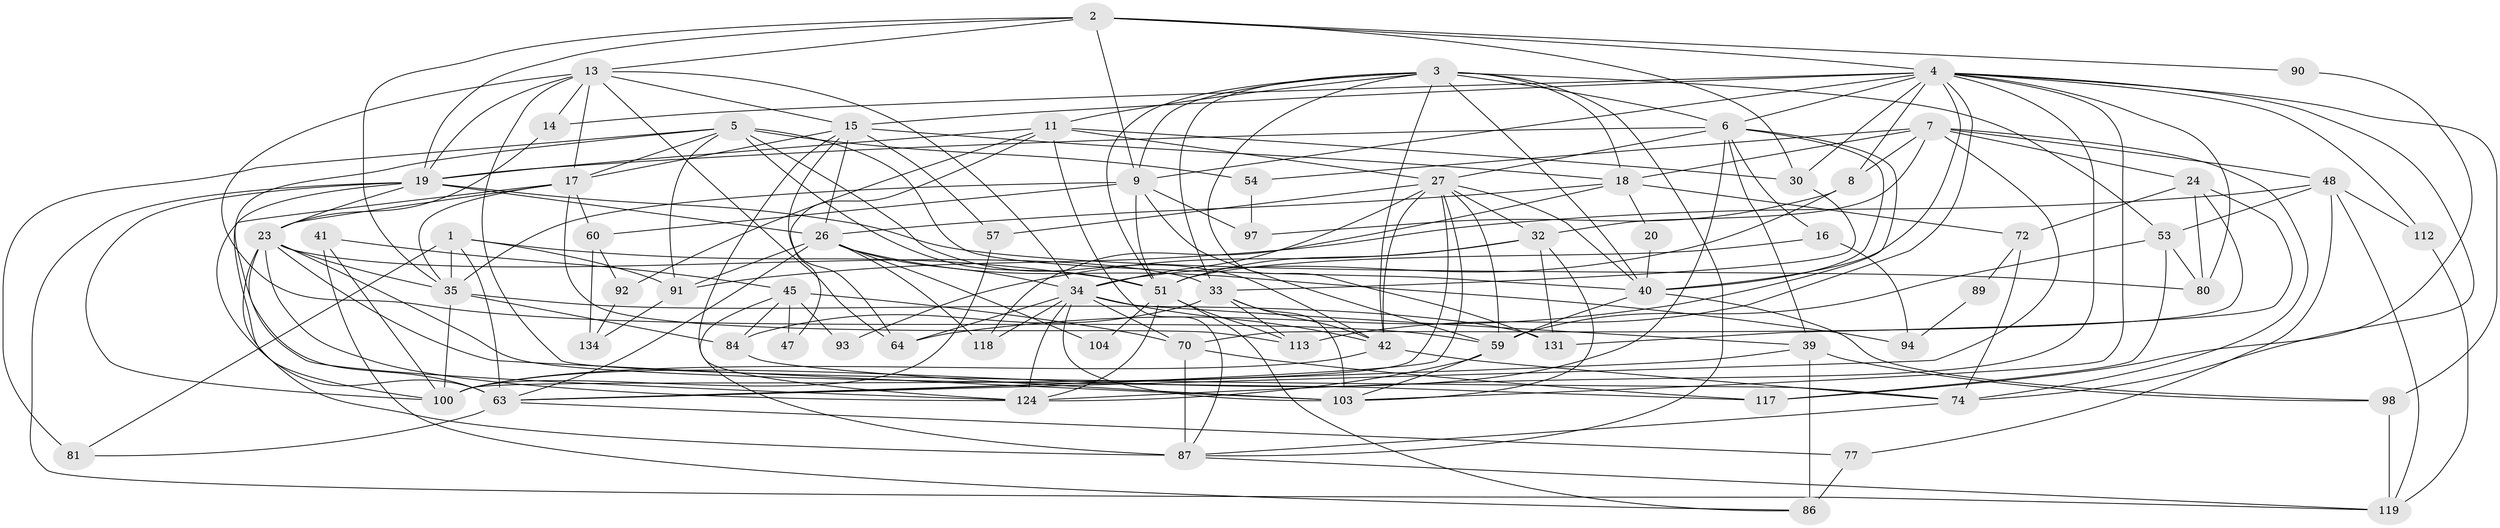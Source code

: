 // original degree distribution, {3: 0.2695035460992908, 5: 0.20567375886524822, 4: 0.2978723404255319, 6: 0.0851063829787234, 2: 0.10638297872340426, 7: 0.03546099290780142}
// Generated by graph-tools (version 1.1) at 2025/18/03/04/25 18:18:31]
// undirected, 70 vertices, 199 edges
graph export_dot {
graph [start="1"]
  node [color=gray90,style=filled];
  1 [super="+82"];
  2 [super="+69"];
  3 [super="+121+22+44"];
  4 [super="+127+12+43"];
  5 [super="+128+95"];
  6 [super="+10"];
  7 [super="+66+65"];
  8;
  9 [super="+61"];
  11 [super="+135+116"];
  13 [super="+109+83"];
  14;
  15 [super="+139+46+21"];
  16;
  17 [super="+56"];
  18 [super="+25"];
  19 [super="+96"];
  20;
  23 [super="+126+78+29+31"];
  24 [super="+73"];
  26 [super="+108"];
  27 [super="+55"];
  30;
  32 [super="+71"];
  33 [super="+101"];
  34 [super="+37"];
  35 [super="+123"];
  39 [super="+62"];
  40 [super="+105"];
  41;
  42 [super="+79"];
  45 [super="+99"];
  47;
  48 [super="+58"];
  51 [super="+110+88"];
  53 [super="+76+75"];
  54;
  57;
  59 [super="+68"];
  60;
  63 [super="+111"];
  64;
  70 [super="+137"];
  72;
  74;
  77;
  80;
  81;
  84;
  86;
  87 [super="+102+115"];
  89;
  90;
  91;
  92;
  93;
  94;
  97;
  98;
  100 [super="+120"];
  103 [super="+114+140"];
  104;
  112;
  113;
  117;
  118;
  119 [super="+125"];
  124 [super="+136"];
  131;
  134;
  1 -- 51;
  1 -- 35;
  1 -- 81;
  1 -- 91;
  1 -- 63;
  2 -- 4;
  2 -- 90;
  2 -- 30;
  2 -- 19;
  2 -- 9;
  2 -- 13;
  2 -- 35;
  3 -- 11;
  3 -- 42;
  3 -- 9;
  3 -- 33;
  3 -- 131;
  3 -- 40;
  3 -- 18;
  3 -- 6;
  3 -- 87;
  3 -- 51;
  3 -- 53 [weight=2];
  4 -- 112;
  4 -- 9;
  4 -- 74;
  4 -- 14;
  4 -- 15 [weight=2];
  4 -- 6;
  4 -- 103;
  4 -- 8;
  4 -- 40;
  4 -- 80;
  4 -- 113;
  4 -- 30;
  4 -- 124;
  4 -- 98;
  5 -- 54;
  5 -- 91;
  5 -- 81;
  5 -- 51;
  5 -- 17;
  5 -- 40;
  5 -- 124;
  5 -- 42;
  6 -- 40;
  6 -- 64;
  6 -- 16;
  6 -- 19;
  6 -- 27;
  6 -- 39;
  6 -- 100;
  7 -- 32;
  7 -- 54;
  7 -- 74;
  7 -- 8;
  7 -- 63;
  7 -- 48;
  7 -- 18;
  7 -- 24;
  8 -- 97;
  8 -- 34;
  9 -- 60;
  9 -- 97;
  9 -- 35;
  9 -- 59;
  9 -- 51;
  11 -- 30;
  11 -- 87;
  11 -- 27;
  11 -- 19;
  11 -- 92;
  11 -- 47;
  13 -- 14;
  13 -- 59;
  13 -- 34;
  13 -- 64;
  13 -- 19;
  13 -- 15;
  13 -- 17;
  13 -- 74;
  14 -- 23;
  15 -- 57;
  15 -- 64;
  15 -- 18;
  15 -- 124;
  15 -- 17;
  15 -- 26;
  16 -- 51;
  16 -- 94;
  17 -- 60;
  17 -- 113;
  17 -- 35;
  17 -- 100;
  17 -- 23;
  18 -- 20;
  18 -- 118;
  18 -- 72;
  18 -- 26 [weight=2];
  19 -- 100;
  19 -- 80;
  19 -- 23;
  19 -- 119;
  19 -- 63;
  19 -- 26;
  20 -- 40;
  23 -- 63 [weight=3];
  23 -- 35;
  23 -- 87 [weight=3];
  23 -- 33;
  23 -- 124;
  23 -- 103;
  23 -- 117;
  24 -- 131;
  24 -- 80;
  24 -- 70;
  24 -- 72;
  26 -- 91;
  26 -- 34 [weight=2];
  26 -- 104;
  26 -- 118;
  26 -- 94;
  26 -- 63;
  27 -- 63;
  27 -- 32;
  27 -- 34;
  27 -- 40;
  27 -- 59;
  27 -- 57;
  27 -- 42;
  27 -- 100;
  30 -- 33;
  32 -- 131;
  32 -- 51 [weight=2];
  32 -- 93;
  32 -- 103;
  33 -- 103;
  33 -- 42;
  33 -- 113;
  33 -- 84;
  34 -- 118;
  34 -- 64;
  34 -- 70;
  34 -- 39;
  34 -- 42;
  34 -- 124;
  34 -- 103;
  35 -- 131;
  35 -- 84;
  35 -- 100;
  39 -- 86 [weight=2];
  39 -- 98;
  39 -- 63;
  40 -- 59;
  40 -- 98;
  41 -- 100;
  41 -- 86;
  41 -- 45;
  42 -- 100;
  42 -- 74;
  45 -- 84;
  45 -- 47;
  45 -- 93;
  45 -- 70;
  45 -- 87;
  48 -- 91;
  48 -- 53;
  48 -- 77;
  48 -- 112;
  48 -- 119;
  51 -- 113;
  51 -- 124;
  51 -- 86;
  51 -- 104;
  53 -- 59;
  53 -- 80;
  53 -- 117;
  54 -- 97;
  57 -- 100;
  59 -- 103;
  59 -- 124;
  60 -- 92;
  60 -- 134;
  63 -- 81;
  63 -- 77;
  70 -- 87;
  70 -- 117;
  72 -- 74;
  72 -- 89;
  74 -- 87;
  77 -- 86;
  84 -- 103;
  87 -- 119;
  89 -- 94;
  90 -- 117;
  91 -- 134;
  92 -- 134;
  98 -- 119;
  112 -- 119;
}
